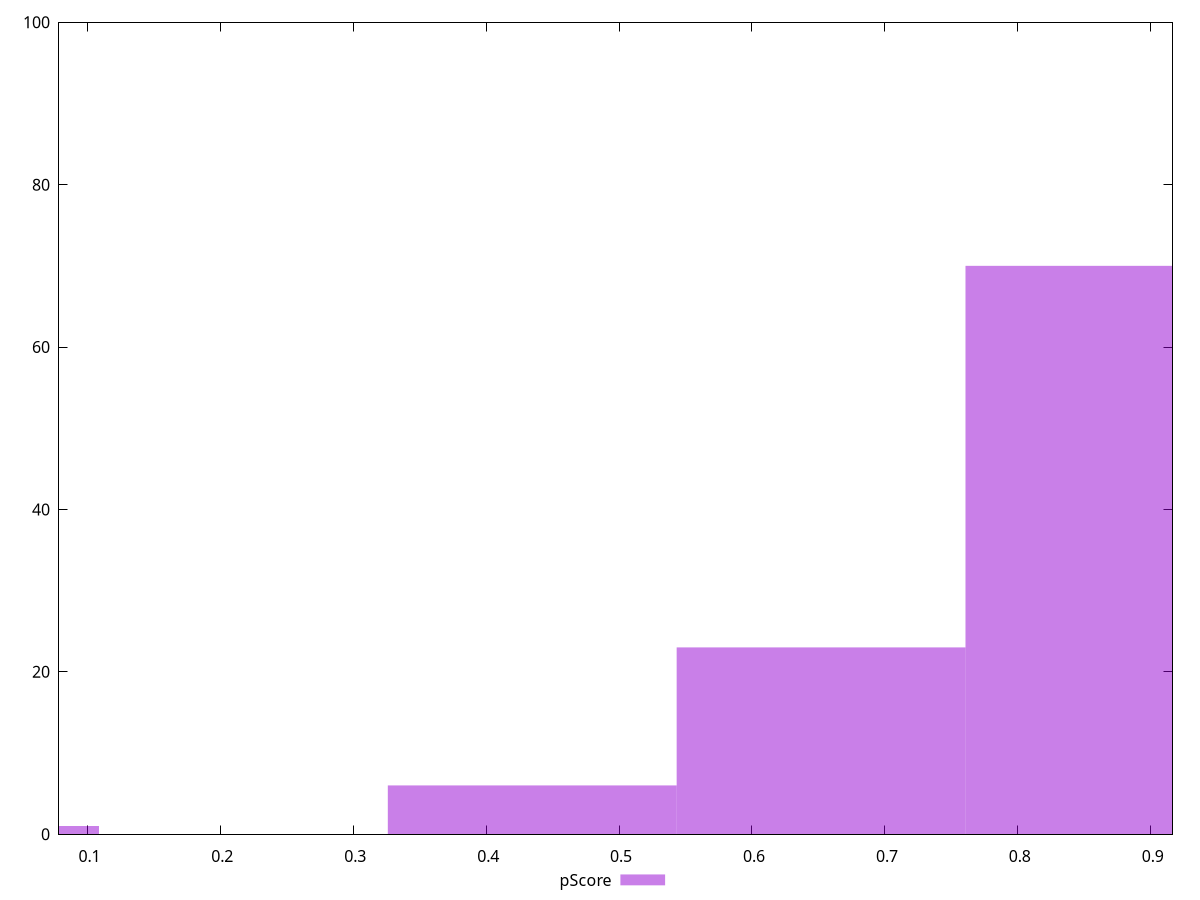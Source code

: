 reset

$pScore <<EOF
0.8693075755637262 70
0.4346537877818631 6
0.6519806816727947 23
0 1
EOF

set key outside below
set boxwidth 0.21732689389093154
set xrange [0.07858341751976011:0.9163971786250911]
set yrange [0:100]
set trange [0:100]
set style fill transparent solid 0.5 noborder
set terminal svg size 640, 490 enhanced background rgb 'white'
set output "reprap/total-blocking-time/samples/pages+cached+noexternal+nomedia+nocss/pScore/histogram.svg"

plot $pScore title "pScore" with boxes

reset

